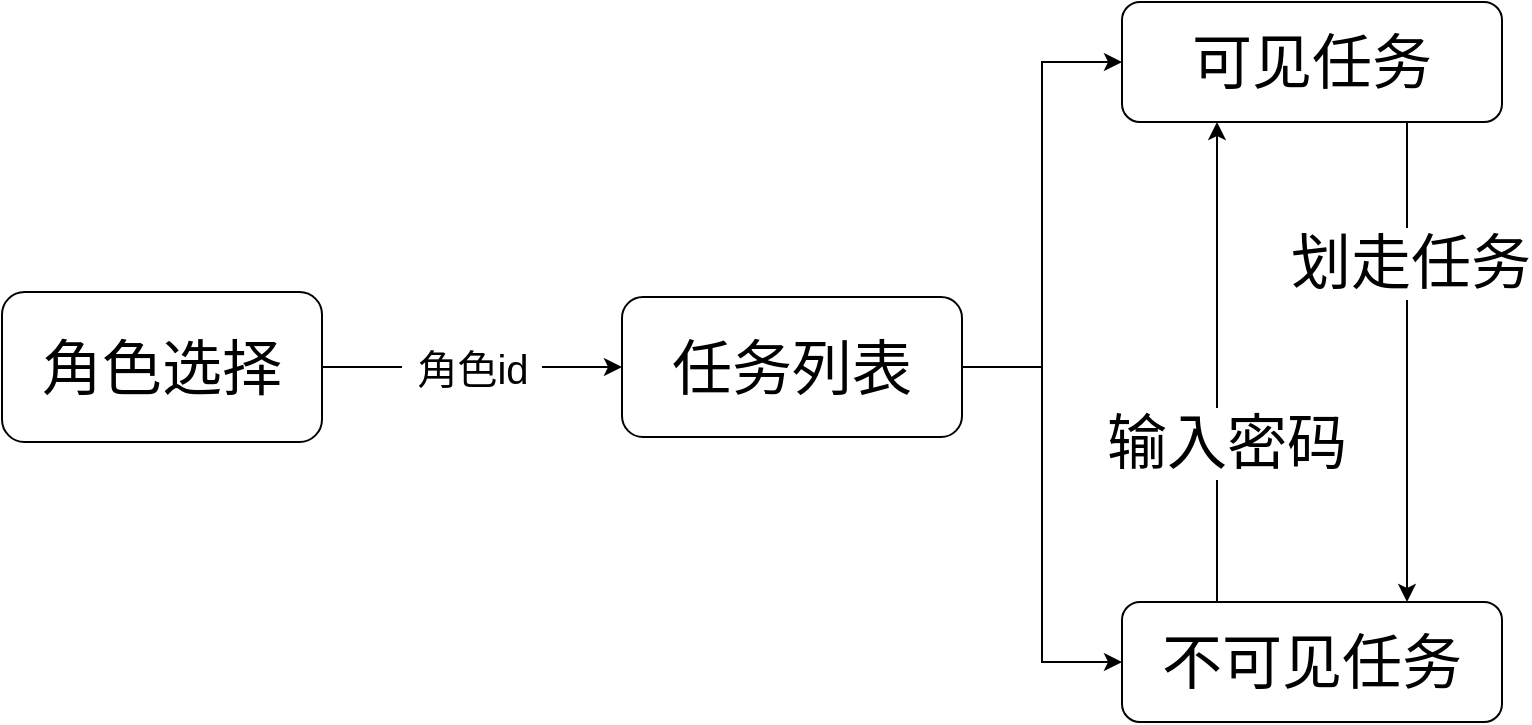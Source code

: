 <mxfile version="15.8.7" type="device"><diagram id="CnemGVOnxjpxJPgT9HiE" name="Page-1"><mxGraphModel dx="1422" dy="985" grid="1" gridSize="10" guides="1" tooltips="1" connect="1" arrows="1" fold="1" page="1" pageScale="1" pageWidth="1654" pageHeight="1169" math="0" shadow="0"><root><mxCell id="0"/><mxCell id="1" parent="0"/><mxCell id="I62hfeJPi96imF51g4n4-4" value="" style="edgeStyle=orthogonalEdgeStyle;rounded=0;orthogonalLoop=1;jettySize=auto;html=1;startArrow=none;" edge="1" parent="1" source="I62hfeJPi96imF51g4n4-5" target="I62hfeJPi96imF51g4n4-3"><mxGeometry relative="1" as="geometry"/></mxCell><mxCell id="I62hfeJPi96imF51g4n4-1" value="&lt;font style=&quot;font-size: 30px&quot;&gt;角色选择&lt;/font&gt;" style="rounded=1;whiteSpace=wrap;html=1;" vertex="1" parent="1"><mxGeometry x="190" y="225" width="160" height="75" as="geometry"/></mxCell><mxCell id="I62hfeJPi96imF51g4n4-11" style="edgeStyle=orthogonalEdgeStyle;rounded=0;orthogonalLoop=1;jettySize=auto;html=1;entryX=0;entryY=0.5;entryDx=0;entryDy=0;fontSize=30;" edge="1" parent="1" source="I62hfeJPi96imF51g4n4-3" target="I62hfeJPi96imF51g4n4-8"><mxGeometry relative="1" as="geometry"/></mxCell><mxCell id="I62hfeJPi96imF51g4n4-12" style="edgeStyle=orthogonalEdgeStyle;rounded=0;orthogonalLoop=1;jettySize=auto;html=1;entryX=0;entryY=0.5;entryDx=0;entryDy=0;fontSize=30;" edge="1" parent="1" source="I62hfeJPi96imF51g4n4-3" target="I62hfeJPi96imF51g4n4-7"><mxGeometry relative="1" as="geometry"/></mxCell><mxCell id="I62hfeJPi96imF51g4n4-3" value="&lt;font style=&quot;font-size: 30px&quot;&gt;任务列表&lt;/font&gt;" style="rounded=1;whiteSpace=wrap;html=1;" vertex="1" parent="1"><mxGeometry x="500" y="227.5" width="170" height="70" as="geometry"/></mxCell><mxCell id="I62hfeJPi96imF51g4n4-5" value="&lt;font style=&quot;font-size: 20px&quot;&gt;角色id&lt;/font&gt;" style="text;html=1;align=center;verticalAlign=middle;resizable=0;points=[];autosize=1;strokeColor=none;fillColor=none;" vertex="1" parent="1"><mxGeometry x="390" y="252.5" width="70" height="20" as="geometry"/></mxCell><mxCell id="I62hfeJPi96imF51g4n4-6" value="" style="edgeStyle=orthogonalEdgeStyle;rounded=0;orthogonalLoop=1;jettySize=auto;html=1;endArrow=none;" edge="1" parent="1" source="I62hfeJPi96imF51g4n4-1" target="I62hfeJPi96imF51g4n4-5"><mxGeometry relative="1" as="geometry"><mxPoint x="660" y="285" as="sourcePoint"/><mxPoint x="740" y="285" as="targetPoint"/></mxGeometry></mxCell><mxCell id="I62hfeJPi96imF51g4n4-17" style="edgeStyle=orthogonalEdgeStyle;rounded=0;orthogonalLoop=1;jettySize=auto;html=1;exitX=0.75;exitY=1;exitDx=0;exitDy=0;entryX=0.75;entryY=0;entryDx=0;entryDy=0;fontSize=30;" edge="1" parent="1" source="I62hfeJPi96imF51g4n4-7" target="I62hfeJPi96imF51g4n4-8"><mxGeometry relative="1" as="geometry"/></mxCell><mxCell id="I62hfeJPi96imF51g4n4-18" value="划走任务" style="edgeLabel;html=1;align=center;verticalAlign=middle;resizable=0;points=[];fontSize=30;" vertex="1" connectable="0" parent="I62hfeJPi96imF51g4n4-17"><mxGeometry x="0.183" y="1" relative="1" as="geometry"><mxPoint y="-72" as="offset"/></mxGeometry></mxCell><mxCell id="I62hfeJPi96imF51g4n4-7" value="可见任务" style="rounded=1;whiteSpace=wrap;html=1;fontSize=30;" vertex="1" parent="1"><mxGeometry x="750" y="80" width="190" height="60" as="geometry"/></mxCell><mxCell id="I62hfeJPi96imF51g4n4-15" style="edgeStyle=orthogonalEdgeStyle;rounded=0;orthogonalLoop=1;jettySize=auto;html=1;entryX=0.25;entryY=1;entryDx=0;entryDy=0;fontSize=30;exitX=0.25;exitY=0;exitDx=0;exitDy=0;" edge="1" parent="1" source="I62hfeJPi96imF51g4n4-8" target="I62hfeJPi96imF51g4n4-7"><mxGeometry relative="1" as="geometry"/></mxCell><mxCell id="I62hfeJPi96imF51g4n4-16" value="输入密码" style="edgeLabel;html=1;align=center;verticalAlign=middle;resizable=0;points=[];fontSize=30;" vertex="1" connectable="0" parent="I62hfeJPi96imF51g4n4-15"><mxGeometry x="-0.217" y="-4" relative="1" as="geometry"><mxPoint y="14" as="offset"/></mxGeometry></mxCell><mxCell id="I62hfeJPi96imF51g4n4-8" value="不可见任务" style="rounded=1;whiteSpace=wrap;html=1;fontSize=30;" vertex="1" parent="1"><mxGeometry x="750" y="380" width="190" height="60" as="geometry"/></mxCell></root></mxGraphModel></diagram></mxfile>